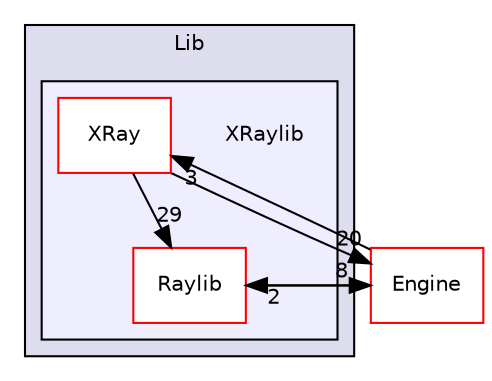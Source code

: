 digraph "Documents/GitHub/B-YEP-400-LYN-4-1-indiestudio-lucas.guichard/Lib/XRaylib" {
  compound=true
  node [ fontsize="10", fontname="Helvetica"];
  edge [ labelfontsize="10", labelfontname="Helvetica"];
  subgraph clusterdir_2e114b6c2ea195007f07f47d968e03e9 {
    graph [ bgcolor="#ddddee", pencolor="black", label="Lib" fontname="Helvetica", fontsize="10", URL="dir_2e114b6c2ea195007f07f47d968e03e9.html"]
  subgraph clusterdir_34244dabb43d53e30027e1c0d07596f4 {
    graph [ bgcolor="#eeeeff", pencolor="black", label="" URL="dir_34244dabb43d53e30027e1c0d07596f4.html"];
    dir_34244dabb43d53e30027e1c0d07596f4 [shape=plaintext label="XRaylib"];
  dir_de334b3105e3c27a200be04983862f6f [shape=box label="Raylib" fillcolor="white" style="filled" color="red" URL="dir_de334b3105e3c27a200be04983862f6f.html"];
  dir_e279af23d9bdab6bcc8800e945683509 [shape=box label="XRay" fillcolor="white" style="filled" color="red" URL="dir_e279af23d9bdab6bcc8800e945683509.html"];
  }
  }
  dir_65b0892c83f613d26dd8ae47df83a316 [shape=box label="Engine" fillcolor="white" style="filled" color="red" URL="dir_65b0892c83f613d26dd8ae47df83a316.html"];
  dir_e279af23d9bdab6bcc8800e945683509->dir_65b0892c83f613d26dd8ae47df83a316 [headlabel="20", labeldistance=1.5 headhref="dir_000016_000003.html"];
  dir_e279af23d9bdab6bcc8800e945683509->dir_de334b3105e3c27a200be04983862f6f [headlabel="29", labeldistance=1.5 headhref="dir_000016_000026.html"];
  dir_65b0892c83f613d26dd8ae47df83a316->dir_e279af23d9bdab6bcc8800e945683509 [headlabel="3", labeldistance=1.5 headhref="dir_000003_000016.html"];
  dir_65b0892c83f613d26dd8ae47df83a316->dir_de334b3105e3c27a200be04983862f6f [headlabel="2", labeldistance=1.5 headhref="dir_000003_000026.html"];
  dir_de334b3105e3c27a200be04983862f6f->dir_65b0892c83f613d26dd8ae47df83a316 [headlabel="8", labeldistance=1.5 headhref="dir_000026_000003.html"];
}
